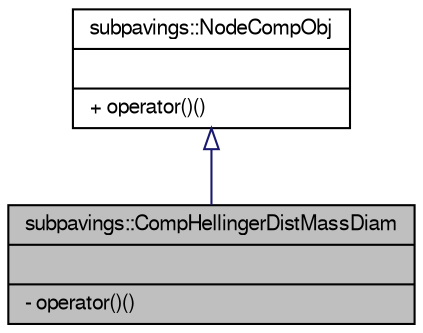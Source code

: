 digraph G
{
  edge [fontname="FreeSans",fontsize="10",labelfontname="FreeSans",labelfontsize="10"];
  node [fontname="FreeSans",fontsize="10",shape=record];
  Node1 [label="{subpavings::CompHellingerDistMassDiam\n||- operator()()\l}",height=0.2,width=0.4,color="black", fillcolor="grey75", style="filled" fontcolor="black"];
  Node2 -> Node1 [dir="back",color="midnightblue",fontsize="10",style="solid",arrowtail="onormal"];
  Node2 [label="{subpavings::NodeCompObj\n||+ operator()()\l}",height=0.2,width=0.4,color="black", fillcolor="white", style="filled",URL="$classsubpavings_1_1NodeCompObj.shtml",tooltip="A Virtual class providing a way to compare spsnodes."];
}
